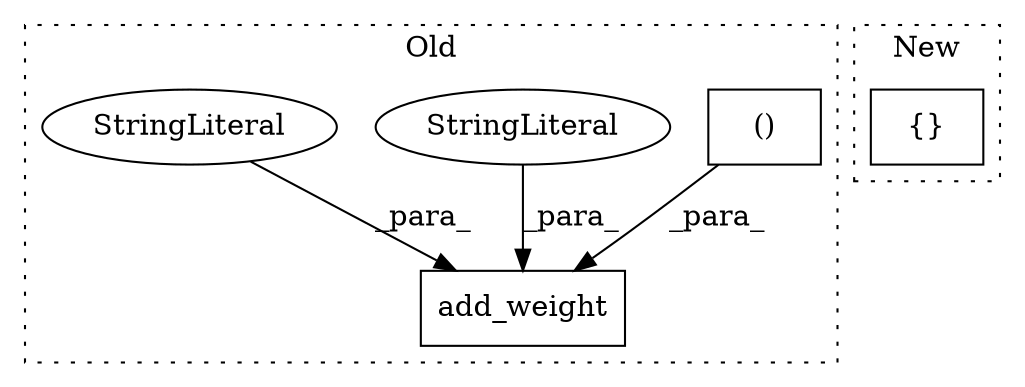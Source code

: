 digraph G {
subgraph cluster0 {
1 [label="add_weight" a="32" s="74621,74696" l="11,1" shape="box"];
3 [label="()" a="106" s="74644" l="38" shape="box"];
4 [label="StringLiteral" a="45" s="74684" l="7" shape="ellipse"];
5 [label="StringLiteral" a="45" s="74632" l="6" shape="ellipse"];
label = "Old";
style="dotted";
}
subgraph cluster1 {
2 [label="{}" a="4" s="74294,74321" l="1,1" shape="box"];
label = "New";
style="dotted";
}
3 -> 1 [label="_para_"];
4 -> 1 [label="_para_"];
5 -> 1 [label="_para_"];
}